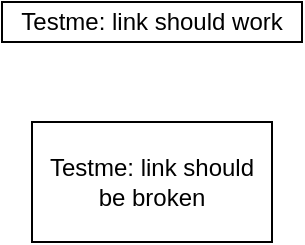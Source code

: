 <mxfile version="13.0.3" type="device"><diagram id="c7rRItBo28nwQYkxb9py" name="Page-1"><mxGraphModel dx="868" dy="504" grid="1" gridSize="10" guides="1" tooltips="1" connect="1" arrows="1" fold="1" page="1" pageScale="1" pageWidth="827" pageHeight="1169" math="0" shadow="0"><root><mxCell id="0"/><mxCell id="1" parent="0"/><object label="Testme: link should work" qipLinks="&lt;a href=&quot;./testQipmxLink1.drawio&quot;&gt;Link to testQipmxLink1.drawio&lt;/a&gt;" id="nKqDU0sgjAQT1cI1qyqD-5"><mxCell style="rounded=0;whiteSpace=wrap;html=1" vertex="1" parent="1"><mxGeometry x="305" y="230" width="150" height="20" as="geometry"/></mxCell></object><UserObject label="Testme: link should be broken" qipLinks="&lt;a href=&quot;./brokenLink.drawio&quot;&gt;Link to brokenLink.drawio&lt;/a&gt;" id="nKqDU0sgjAQT1cI1qyqD-6"><mxCell style="rounded=0;whiteSpace=wrap;html=1;" vertex="1" parent="1"><mxGeometry x="320" y="290" width="120" height="60" as="geometry"/></mxCell></UserObject></root></mxGraphModel></diagram></mxfile>